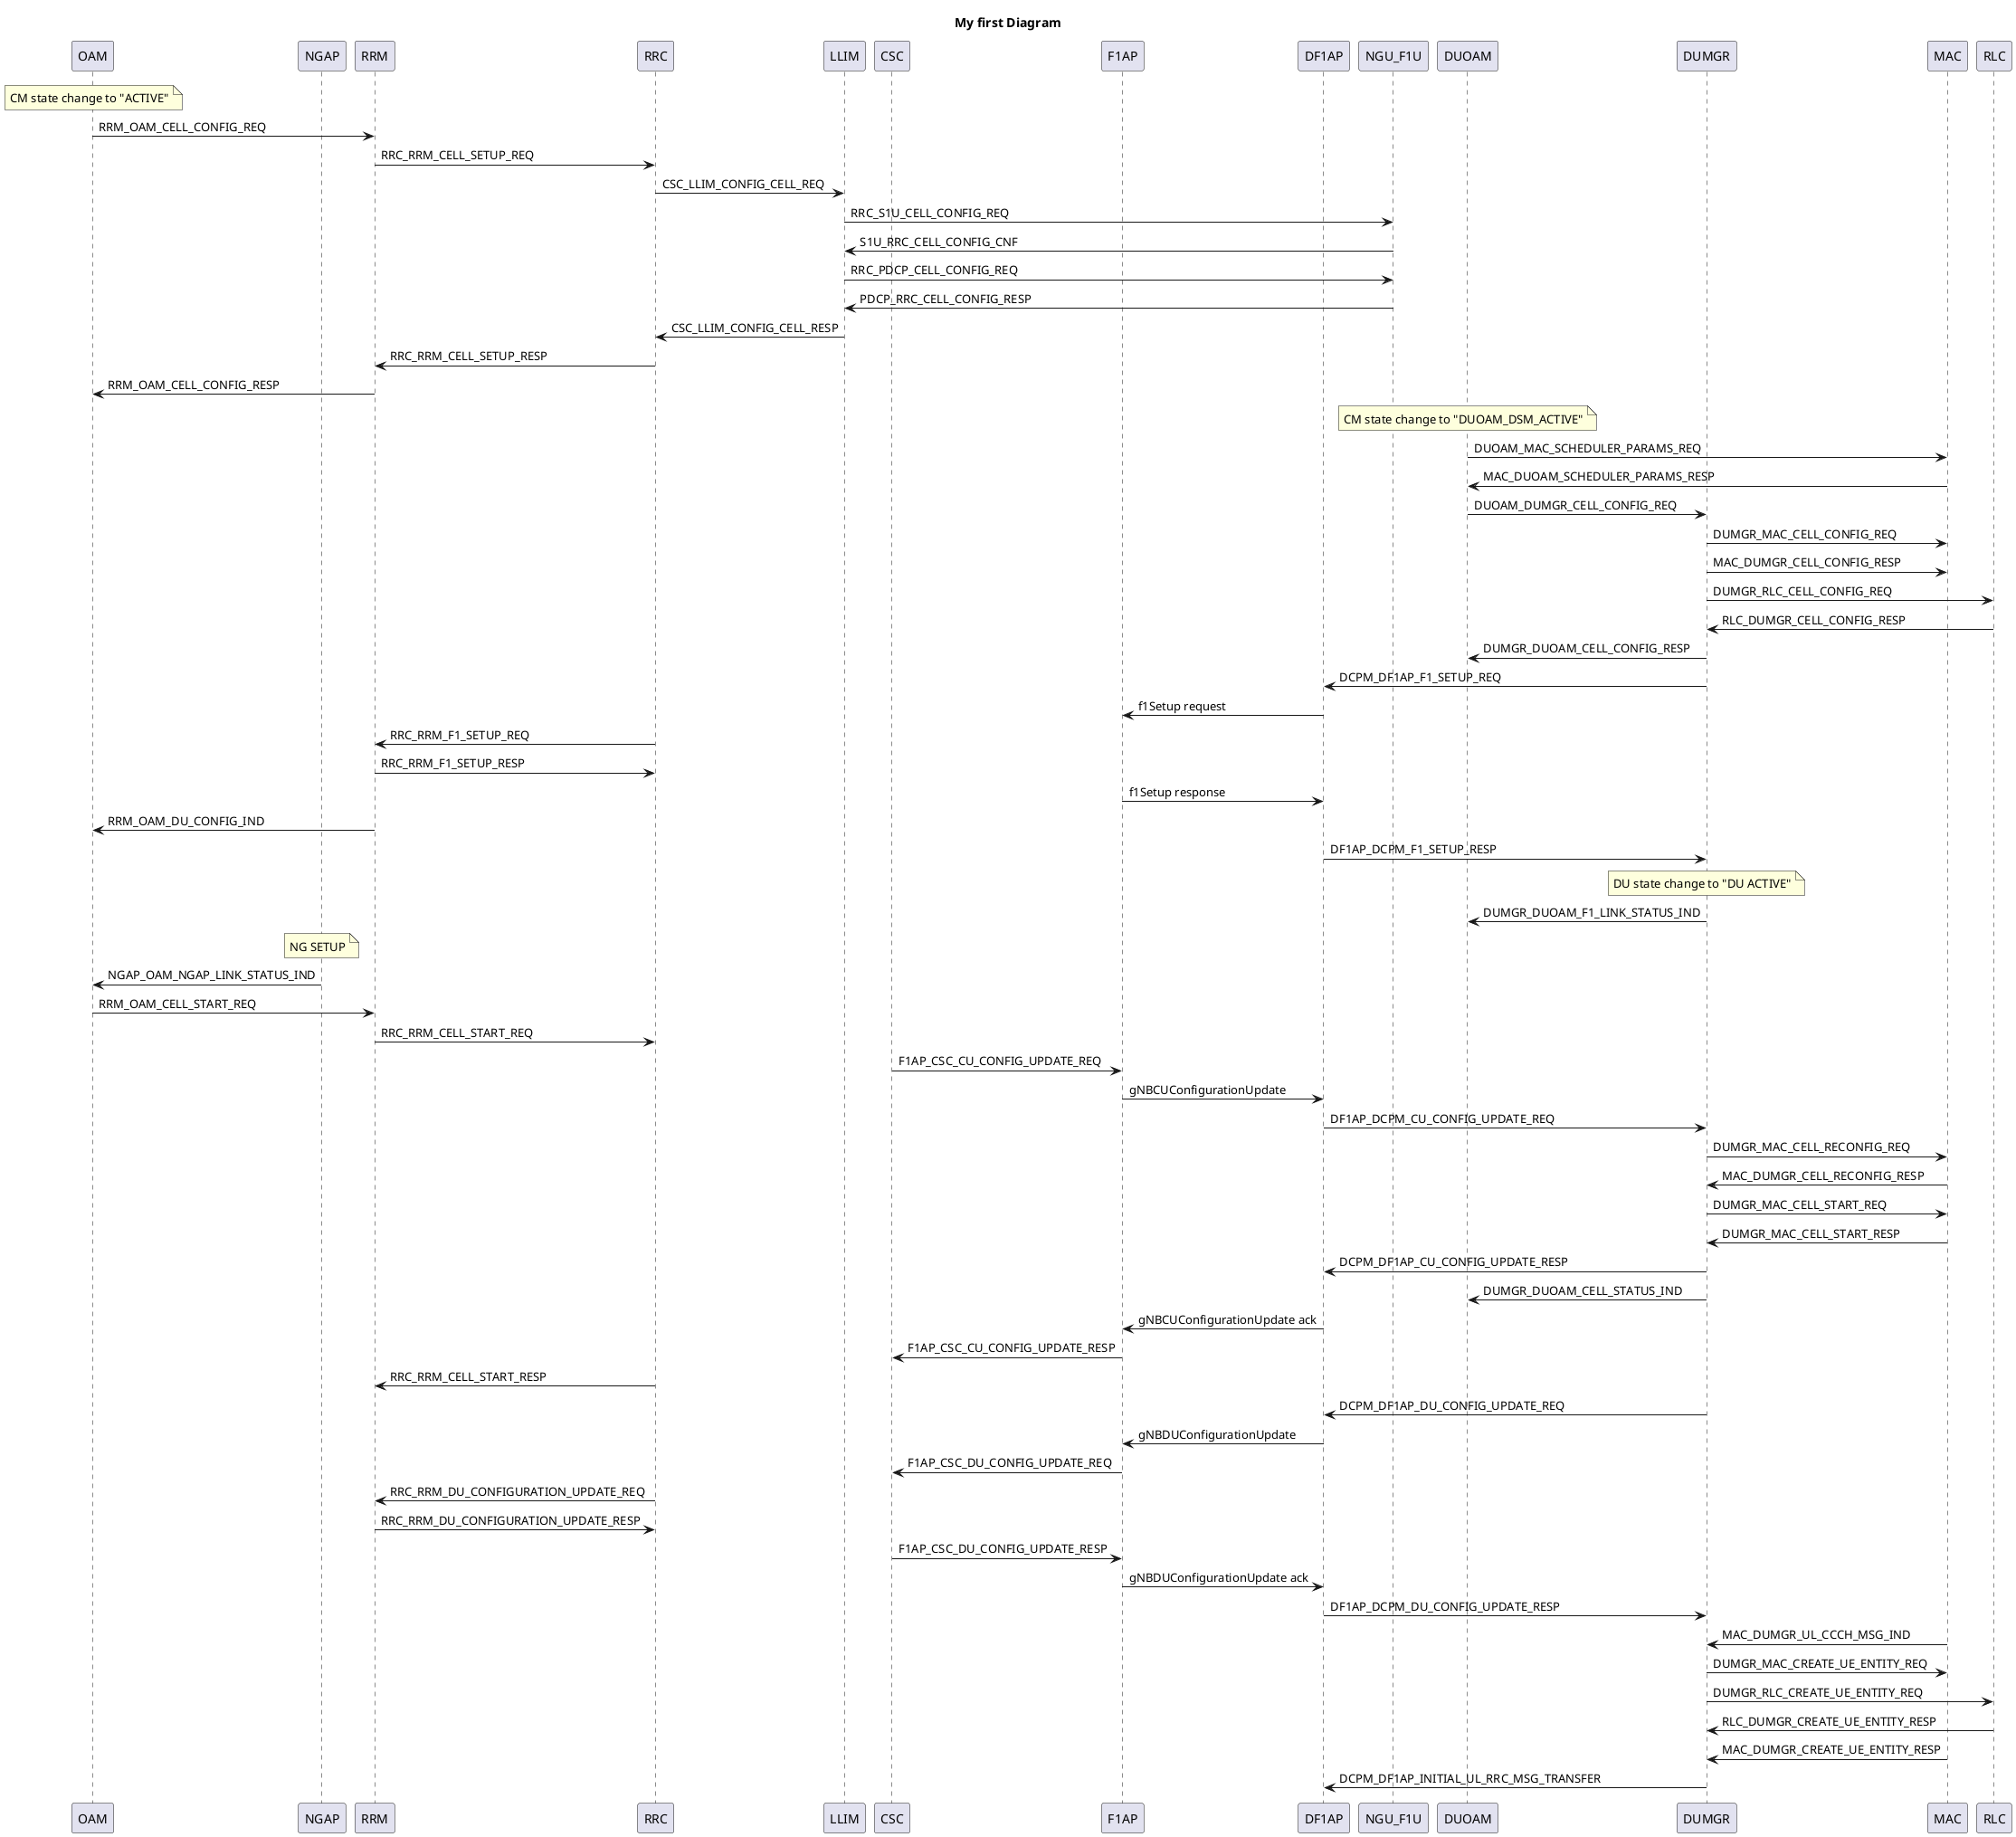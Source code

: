 @startuml
title My first Diagram

participant RRM order 10
participant RRC order 20
participant LLIM order 30

participant CSC order 32
participant F1AP order 33
participant DF1AP order 35
participant NGU_F1U order 40
participant DUOAM order 50
participant DUMGR order 60

participant MAC order 70
participant RLC order 80


note over OAM: CM state change to "ACTIVE"

OAM -> RRM : RRM_OAM_CELL_CONFIG_REQ

RRM -> RRC : RRC_RRM_CELL_SETUP_REQ

RRC -> LLIM : CSC_LLIM_CONFIG_CELL_REQ

LLIM -> NGU_F1U : RRC_S1U_CELL_CONFIG_REQ
LLIM <- NGU_F1U : S1U_RRC_CELL_CONFIG_CNF

LLIM -> NGU_F1U : RRC_PDCP_CELL_CONFIG_REQ
LLIM <- NGU_F1U : PDCP_RRC_CELL_CONFIG_RESP

RRC <- LLIM : CSC_LLIM_CONFIG_CELL_RESP
RRM <- RRC :  RRC_RRM_CELL_SETUP_RESP

OAM <- RRM : RRM_OAM_CELL_CONFIG_RESP

note over DUOAM: CM state change to "DUOAM_DSM_ACTIVE"

DUOAM -> MAC : DUOAM_MAC_SCHEDULER_PARAMS_REQ

DUOAM <- MAC : MAC_DUOAM_SCHEDULER_PARAMS_RESP
DUOAM -> DUMGR : DUOAM_DUMGR_CELL_CONFIG_REQ

DUMGR -> MAC : DUMGR_MAC_CELL_CONFIG_REQ

DUMGR -> MAC : MAC_DUMGR_CELL_CONFIG_RESP

DUMGR -> RLC : DUMGR_RLC_CELL_CONFIG_REQ
DUMGR <- RLC : RLC_DUMGR_CELL_CONFIG_RESP

DUOAM <- DUMGR : DUMGR_DUOAM_CELL_CONFIG_RESP

DUMGR -> DF1AP : DCPM_DF1AP_F1_SETUP_REQ

DF1AP -> F1AP : f1Setup request

RRC -> RRM : RRC_RRM_F1_SETUP_REQ
RRC <- RRM : RRC_RRM_F1_SETUP_RESP

DF1AP <- F1AP : f1Setup response

RRM -> OAM : RRM_OAM_DU_CONFIG_IND



DUMGR <- DF1AP : DF1AP_DCPM_F1_SETUP_RESP

note over DUMGR: DU state change to "DU ACTIVE"
DUMGR -> DUOAM : DUMGR_DUOAM_F1_LINK_STATUS_IND

note over NGAP : NG SETUP

NGAP -> OAM  : NGAP_OAM_NGAP_LINK_STATUS_IND

OAM -> RRM : RRM_OAM_CELL_START_REQ

RRM -> RRC : RRC_RRM_CELL_START_REQ

CSC -> F1AP : F1AP_CSC_CU_CONFIG_UPDATE_REQ

F1AP -> DF1AP : gNBCUConfigurationUpdate




DF1AP -> DUMGR: DF1AP_DCPM_CU_CONFIG_UPDATE_REQ



DUMGR-> MAC : DUMGR_MAC_CELL_RECONFIG_REQ
DUMGR <- MAC : MAC_DUMGR_CELL_RECONFIG_RESP
DUMGR -> MAC : DUMGR_MAC_CELL_START_REQ
DUMGR <- MAC : DUMGR_MAC_CELL_START_RESP

DF1AP <- DUMGR : DCPM_DF1AP_CU_CONFIG_UPDATE_RESP


DUMGR -> DUOAM : DUMGR_DUOAM_CELL_STATUS_IND


DF1AP -> F1AP : gNBCUConfigurationUpdate ack
F1AP  -> CSC  :  F1AP_CSC_CU_CONFIG_UPDATE_RESP

RRC -> RRM :RRC_RRM_CELL_START_RESP

DUMGR -> DF1AP : DCPM_DF1AP_DU_CONFIG_UPDATE_REQ


DF1AP -> F1AP : gNBDUConfigurationUpdate
F1AP -> CSC : F1AP_CSC_DU_CONFIG_UPDATE_REQ
RRC -> RRM : RRC_RRM_DU_CONFIGURATION_UPDATE_REQ

RRM -> RRC : RRC_RRM_DU_CONFIGURATION_UPDATE_RESP


CSC -> F1AP : F1AP_CSC_DU_CONFIG_UPDATE_RESP
F1AP -> DF1AP : gNBDUConfigurationUpdate ack

DUMGR <- DF1AP : DF1AP_DCPM_DU_CONFIG_UPDATE_RESP

DUMGR <- MAC : MAC_DUMGR_UL_CCCH_MSG_IND

DUMGR -> MAC : DUMGR_MAC_CREATE_UE_ENTITY_REQ
DUMGR -> RLC : DUMGR_RLC_CREATE_UE_ENTITY_REQ


DUMGR <- RLC : RLC_DUMGR_CREATE_UE_ENTITY_RESP
DUMGR <- MAC : MAC_DUMGR_CREATE_UE_ENTITY_RESP

DUMGR -> DF1AP : DCPM_DF1AP_INITIAL_UL_RRC_MSG_TRANSFER

@enduml
